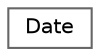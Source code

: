 digraph "Graphical Class Hierarchy"
{
 // LATEX_PDF_SIZE
  bgcolor="transparent";
  edge [fontname=Helvetica,fontsize=10,labelfontname=Helvetica,labelfontsize=10];
  node [fontname=Helvetica,fontsize=10,shape=box,height=0.2,width=0.4];
  rankdir="LR";
  Node0 [label="Date",height=0.2,width=0.4,color="grey40", fillcolor="white", style="filled",URL="$class_date.html",tooltip="Egy dátumot tárol time_point formátumba."];
}
